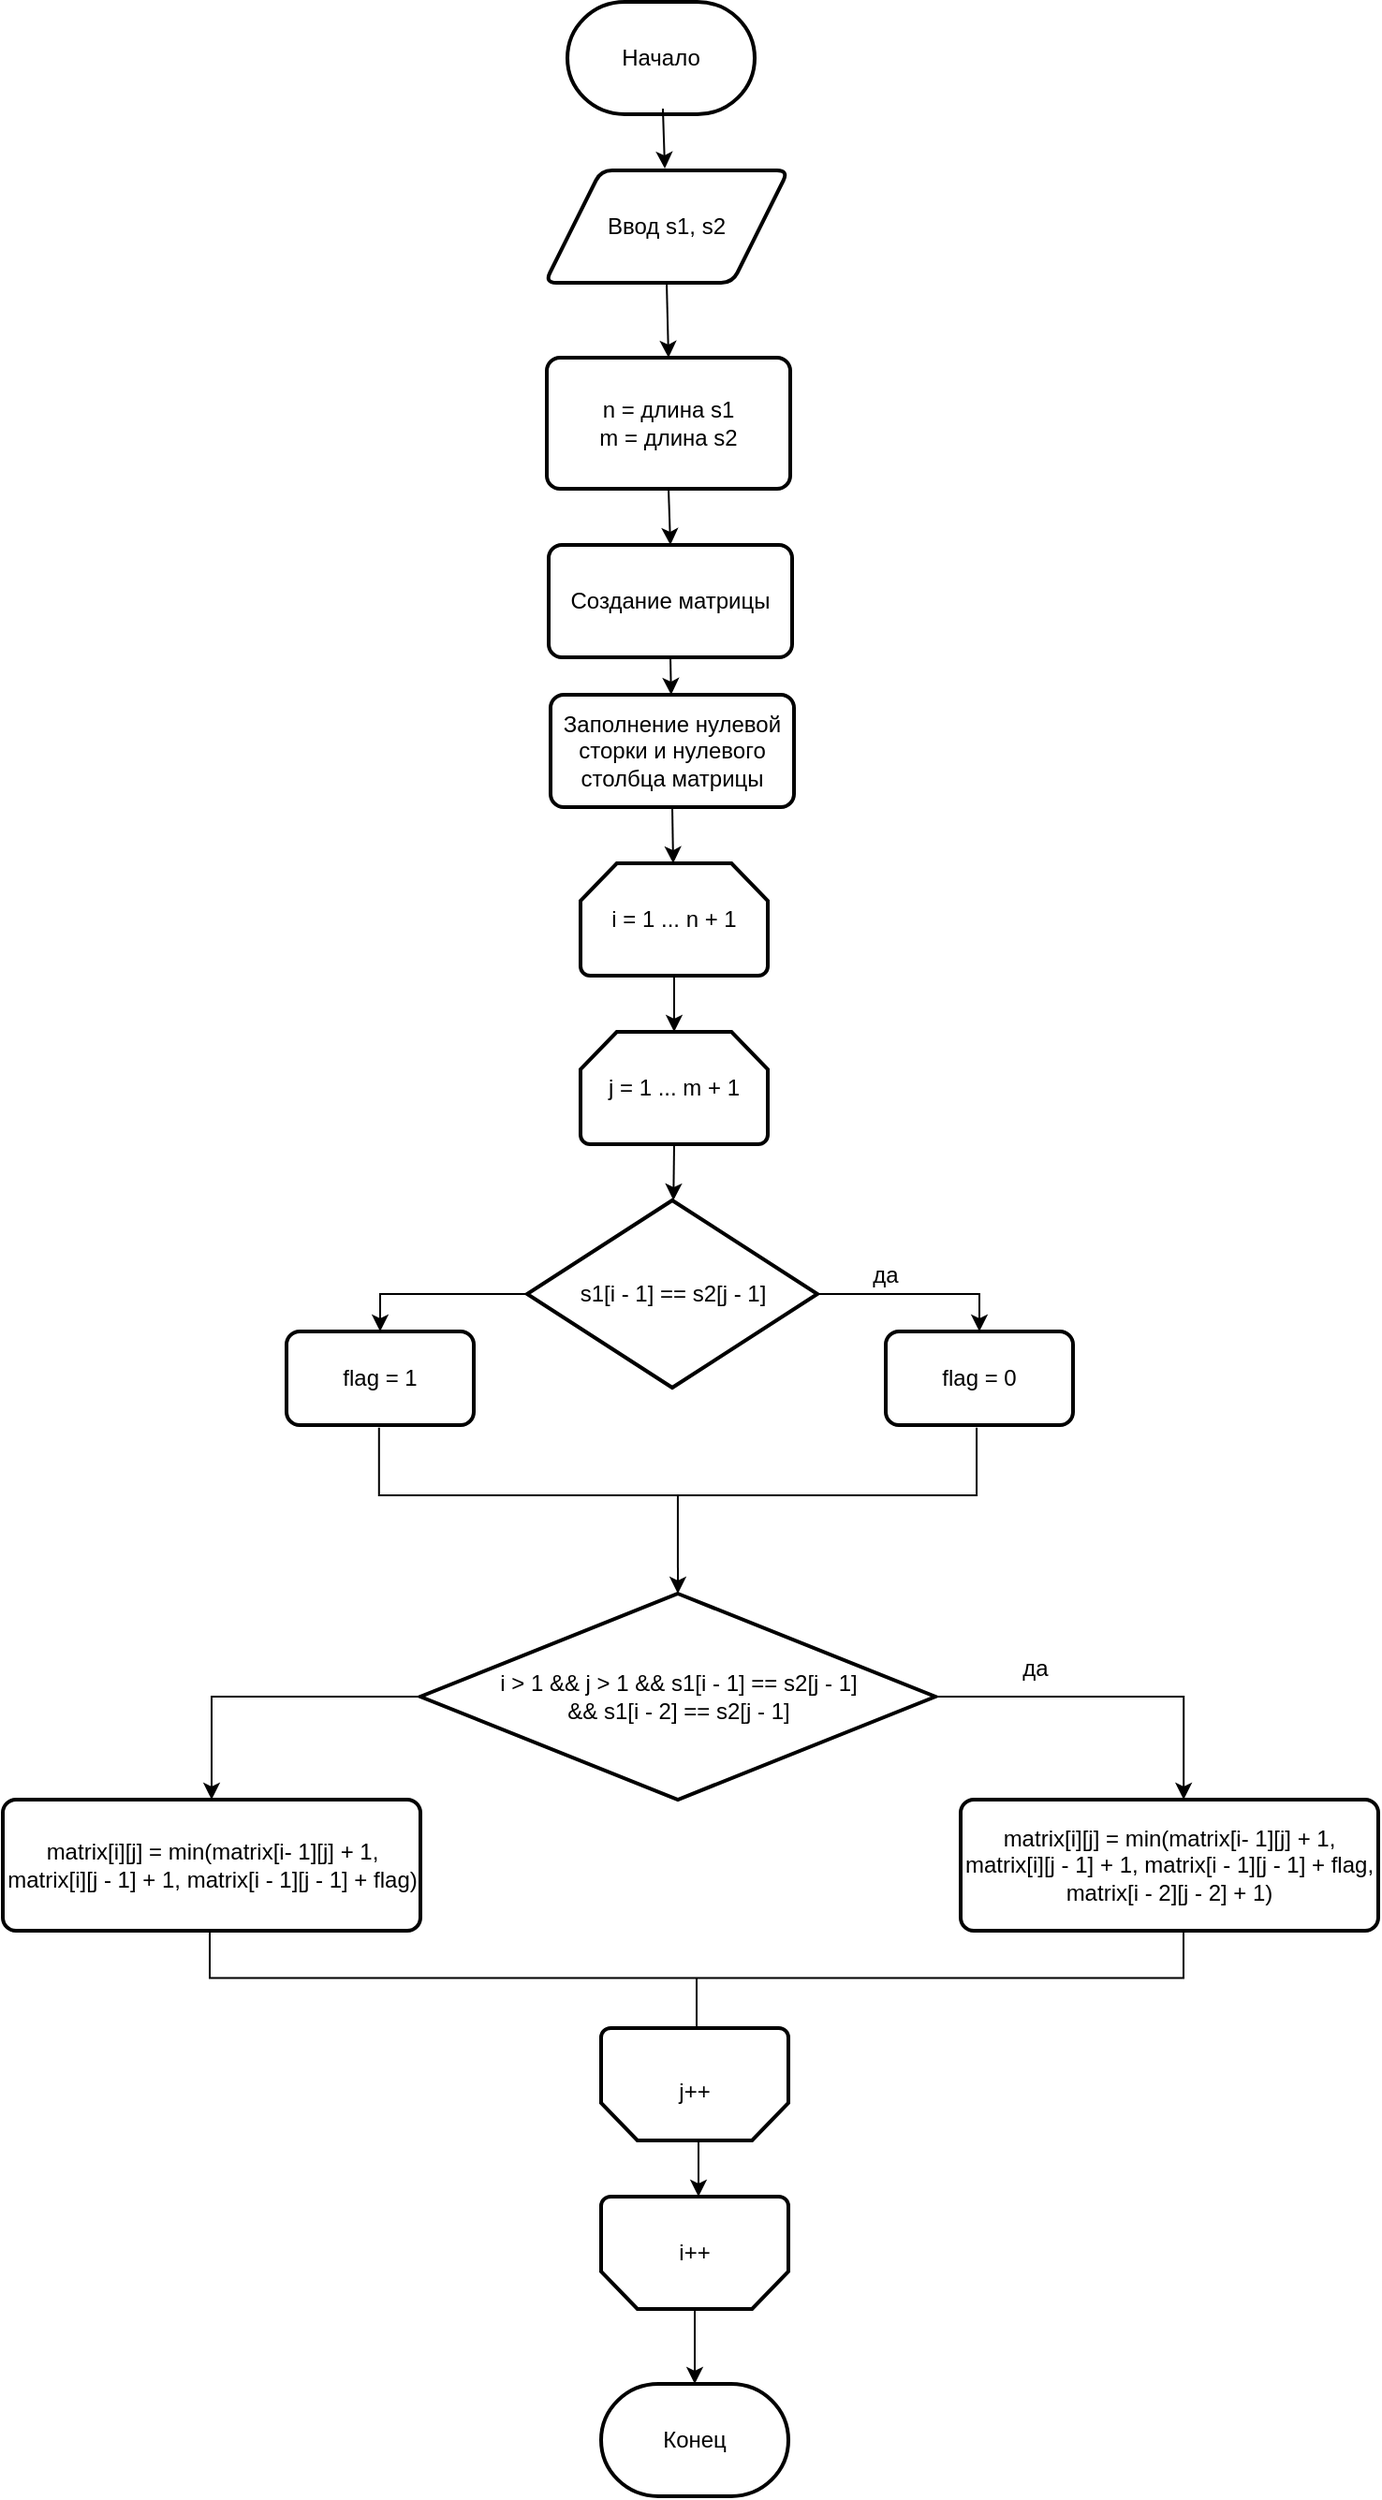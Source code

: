 <mxfile version="13.7.2" type="device"><diagram id="PbOEHsnuYlZ1fzdp9hxf" name="Page-1"><mxGraphModel dx="2445" dy="757" grid="1" gridSize="10" guides="1" tooltips="1" connect="1" arrows="1" fold="1" page="1" pageScale="1" pageWidth="850" pageHeight="1100" math="0" shadow="0"><root><mxCell id="0"/><mxCell id="1" parent="0"/><mxCell id="QlhCBS2tbB2hpfsNWzaI-2" value="Начало" style="strokeWidth=2;html=1;shape=mxgraph.flowchart.terminator;whiteSpace=wrap;" parent="1" vertex="1"><mxGeometry x="240" y="20" width="100" height="60" as="geometry"/></mxCell><mxCell id="QlhCBS2tbB2hpfsNWzaI-3" value="Ввод s1, s2" style="shape=parallelogram;html=1;strokeWidth=2;perimeter=parallelogramPerimeter;whiteSpace=wrap;rounded=1;arcSize=12;size=0.23;" parent="1" vertex="1"><mxGeometry x="228" y="110" width="130" height="60" as="geometry"/></mxCell><mxCell id="QlhCBS2tbB2hpfsNWzaI-5" value="" style="endArrow=classic;html=1;entryX=0.554;entryY=0.033;entryDx=0;entryDy=0;entryPerimeter=0;" parent="1" edge="1"><mxGeometry width="50" height="50" relative="1" as="geometry"><mxPoint x="290.978" y="77" as="sourcePoint"/><mxPoint x="292.02" y="108.98" as="targetPoint"/></mxGeometry></mxCell><mxCell id="QlhCBS2tbB2hpfsNWzaI-7" value="n = длина s1&lt;br&gt;m = длина s2" style="rounded=1;whiteSpace=wrap;html=1;absoluteArcSize=1;arcSize=14;strokeWidth=2;" parent="1" vertex="1"><mxGeometry x="229" y="210" width="130" height="70" as="geometry"/></mxCell><mxCell id="QlhCBS2tbB2hpfsNWzaI-8" value="" style="endArrow=classic;html=1;exitX=0.5;exitY=1;exitDx=0;exitDy=0;entryX=0.5;entryY=0;entryDx=0;entryDy=0;" parent="1" source="QlhCBS2tbB2hpfsNWzaI-3" target="QlhCBS2tbB2hpfsNWzaI-7" edge="1"><mxGeometry width="50" height="50" relative="1" as="geometry"><mxPoint x="280" y="420" as="sourcePoint"/><mxPoint x="330" y="370" as="targetPoint"/></mxGeometry></mxCell><mxCell id="QlhCBS2tbB2hpfsNWzaI-9" value="Создание матрицы" style="rounded=1;whiteSpace=wrap;html=1;absoluteArcSize=1;arcSize=14;strokeWidth=2;" parent="1" vertex="1"><mxGeometry x="230" y="310" width="130" height="60" as="geometry"/></mxCell><mxCell id="QlhCBS2tbB2hpfsNWzaI-10" value="" style="endArrow=classic;html=1;exitX=0.5;exitY=1;exitDx=0;exitDy=0;entryX=0.5;entryY=0;entryDx=0;entryDy=0;" parent="1" source="QlhCBS2tbB2hpfsNWzaI-7" target="QlhCBS2tbB2hpfsNWzaI-9" edge="1"><mxGeometry width="50" height="50" relative="1" as="geometry"><mxPoint x="280" y="420" as="sourcePoint"/><mxPoint x="330" y="370" as="targetPoint"/></mxGeometry></mxCell><mxCell id="QlhCBS2tbB2hpfsNWzaI-11" value="i = 1 ... n + 1" style="strokeWidth=2;html=1;shape=mxgraph.flowchart.loop_limit;whiteSpace=wrap;" parent="1" vertex="1"><mxGeometry x="247" y="480" width="100" height="60" as="geometry"/></mxCell><mxCell id="QlhCBS2tbB2hpfsNWzaI-12" value="j = 1 ... m + 1" style="strokeWidth=2;html=1;shape=mxgraph.flowchart.loop_limit;whiteSpace=wrap;" parent="1" vertex="1"><mxGeometry x="247" y="570" width="100" height="60" as="geometry"/></mxCell><mxCell id="QlhCBS2tbB2hpfsNWzaI-13" value="" style="endArrow=classic;html=1;exitX=0.5;exitY=1;exitDx=0;exitDy=0;" parent="1" source="QlhCBS2tbB2hpfsNWzaI-9" target="QlhCBS2tbB2hpfsNWzaI-17" edge="1"><mxGeometry width="50" height="50" relative="1" as="geometry"><mxPoint x="280" y="540" as="sourcePoint"/><mxPoint x="330" y="490" as="targetPoint"/></mxGeometry></mxCell><mxCell id="QlhCBS2tbB2hpfsNWzaI-14" value="" style="endArrow=classic;html=1;exitX=0.5;exitY=1;exitDx=0;exitDy=0;exitPerimeter=0;entryX=0.5;entryY=0;entryDx=0;entryDy=0;entryPerimeter=0;" parent="1" source="QlhCBS2tbB2hpfsNWzaI-11" target="QlhCBS2tbB2hpfsNWzaI-12" edge="1"><mxGeometry width="50" height="50" relative="1" as="geometry"><mxPoint x="283" y="610" as="sourcePoint"/><mxPoint x="333" y="560" as="targetPoint"/></mxGeometry></mxCell><mxCell id="3fJr_1QyqetIEs8Sb-gw-1" style="edgeStyle=orthogonalEdgeStyle;rounded=0;orthogonalLoop=1;jettySize=auto;html=1;exitX=0;exitY=0.5;exitDx=0;exitDy=0;exitPerimeter=0;entryX=0.5;entryY=0;entryDx=0;entryDy=0;" parent="1" source="QlhCBS2tbB2hpfsNWzaI-16" target="QlhCBS2tbB2hpfsNWzaI-21" edge="1"><mxGeometry relative="1" as="geometry"/></mxCell><mxCell id="3fJr_1QyqetIEs8Sb-gw-4" style="edgeStyle=orthogonalEdgeStyle;rounded=0;orthogonalLoop=1;jettySize=auto;html=1;exitX=1;exitY=0.5;exitDx=0;exitDy=0;exitPerimeter=0;entryX=0.5;entryY=0;entryDx=0;entryDy=0;" parent="1" source="QlhCBS2tbB2hpfsNWzaI-16" target="QlhCBS2tbB2hpfsNWzaI-20" edge="1"><mxGeometry relative="1" as="geometry"/></mxCell><mxCell id="QlhCBS2tbB2hpfsNWzaI-16" value="s1[i - 1] == s2[j - 1]" style="strokeWidth=2;html=1;shape=mxgraph.flowchart.decision;whiteSpace=wrap;" parent="1" vertex="1"><mxGeometry x="218.5" y="660" width="155" height="100" as="geometry"/></mxCell><mxCell id="QlhCBS2tbB2hpfsNWzaI-17" value="Заполнение нулевой сторки и нулевого столбца матрицы" style="rounded=1;whiteSpace=wrap;html=1;absoluteArcSize=1;arcSize=14;strokeWidth=2;" parent="1" vertex="1"><mxGeometry x="231" y="390" width="130" height="60" as="geometry"/></mxCell><mxCell id="QlhCBS2tbB2hpfsNWzaI-18" value="" style="endArrow=classic;html=1;exitX=0.5;exitY=1;exitDx=0;exitDy=0;" parent="1" source="QlhCBS2tbB2hpfsNWzaI-17" target="QlhCBS2tbB2hpfsNWzaI-11" edge="1"><mxGeometry width="50" height="50" relative="1" as="geometry"><mxPoint x="270" y="650" as="sourcePoint"/><mxPoint x="320" y="600" as="targetPoint"/></mxGeometry></mxCell><mxCell id="QlhCBS2tbB2hpfsNWzaI-19" value="" style="endArrow=classic;html=1;exitX=0.5;exitY=1;exitDx=0;exitDy=0;exitPerimeter=0;" parent="1" source="QlhCBS2tbB2hpfsNWzaI-12" target="QlhCBS2tbB2hpfsNWzaI-16" edge="1"><mxGeometry width="50" height="50" relative="1" as="geometry"><mxPoint x="270" y="650" as="sourcePoint"/><mxPoint x="320" y="600" as="targetPoint"/></mxGeometry></mxCell><mxCell id="QlhCBS2tbB2hpfsNWzaI-20" value="flag = 0" style="rounded=1;whiteSpace=wrap;html=1;absoluteArcSize=1;arcSize=14;strokeWidth=2;" parent="1" vertex="1"><mxGeometry x="410" y="730" width="100" height="50" as="geometry"/></mxCell><mxCell id="QlhCBS2tbB2hpfsNWzaI-21" value="flag = 1" style="rounded=1;whiteSpace=wrap;html=1;absoluteArcSize=1;arcSize=14;strokeWidth=2;" parent="1" vertex="1"><mxGeometry x="90" y="730" width="100" height="50" as="geometry"/></mxCell><mxCell id="QlhCBS2tbB2hpfsNWzaI-24" value="matrix[i][j] = min(matrix[i- 1][j] + 1, matrix[i][j - 1] + 1, matrix[i - 1][j - 1] + flag)" style="rounded=1;whiteSpace=wrap;html=1;absoluteArcSize=1;arcSize=14;strokeWidth=2;" parent="1" vertex="1"><mxGeometry x="-61.5" y="980" width="223" height="70" as="geometry"/></mxCell><mxCell id="QlhCBS2tbB2hpfsNWzaI-28" value="" style="strokeWidth=2;html=1;shape=mxgraph.flowchart.loop_limit;whiteSpace=wrap;rotation=-180;" parent="1" vertex="1"><mxGeometry x="258" y="1102" width="100" height="60" as="geometry"/></mxCell><mxCell id="QlhCBS2tbB2hpfsNWzaI-33" value="j++" style="text;html=1;strokeColor=none;fillColor=none;align=center;verticalAlign=middle;whiteSpace=wrap;rounded=0;" parent="1" vertex="1"><mxGeometry x="288" y="1126" width="40" height="20" as="geometry"/></mxCell><mxCell id="QlhCBS2tbB2hpfsNWzaI-35" value="" style="strokeWidth=2;html=1;shape=mxgraph.flowchart.loop_limit;whiteSpace=wrap;rotation=-180;" parent="1" vertex="1"><mxGeometry x="258" y="1192" width="100" height="60" as="geometry"/></mxCell><mxCell id="QlhCBS2tbB2hpfsNWzaI-36" value="i++" style="text;html=1;strokeColor=none;fillColor=none;align=center;verticalAlign=middle;whiteSpace=wrap;rounded=0;" parent="1" vertex="1"><mxGeometry x="288" y="1212" width="40" height="20" as="geometry"/></mxCell><mxCell id="QlhCBS2tbB2hpfsNWzaI-37" value="" style="endArrow=classic;html=1;" parent="1" edge="1"><mxGeometry width="50" height="50" relative="1" as="geometry"><mxPoint x="310" y="1162" as="sourcePoint"/><mxPoint x="310" y="1192" as="targetPoint"/></mxGeometry></mxCell><mxCell id="QlhCBS2tbB2hpfsNWzaI-38" value="Конец" style="strokeWidth=2;html=1;shape=mxgraph.flowchart.terminator;whiteSpace=wrap;" parent="1" vertex="1"><mxGeometry x="258" y="1292" width="100" height="60" as="geometry"/></mxCell><mxCell id="QlhCBS2tbB2hpfsNWzaI-39" value="" style="endArrow=classic;html=1;entryX=0.5;entryY=0;entryDx=0;entryDy=0;entryPerimeter=0;exitX=0.5;exitY=0;exitDx=0;exitDy=0;exitPerimeter=0;" parent="1" source="QlhCBS2tbB2hpfsNWzaI-35" target="QlhCBS2tbB2hpfsNWzaI-38" edge="1"><mxGeometry width="50" height="50" relative="1" as="geometry"><mxPoint x="191" y="1332" as="sourcePoint"/><mxPoint x="241" y="1282" as="targetPoint"/></mxGeometry></mxCell><mxCell id="JfvI5KN8VqzM_3j3FBVi-5" style="edgeStyle=orthogonalEdgeStyle;rounded=0;orthogonalLoop=1;jettySize=auto;html=1;exitX=0;exitY=0.5;exitDx=0;exitDy=0;exitPerimeter=0;entryX=0.5;entryY=0;entryDx=0;entryDy=0;entryPerimeter=0;" edge="1" parent="1" source="JfvI5KN8VqzM_3j3FBVi-1" target="JfvI5KN8VqzM_3j3FBVi-4"><mxGeometry relative="1" as="geometry"/></mxCell><mxCell id="JfvI5KN8VqzM_3j3FBVi-1" value="" style="strokeWidth=1;html=1;shape=mxgraph.flowchart.annotation_1;align=left;pointerEvents=1;rotation=-90;" vertex="1" parent="1"><mxGeometry x="280.93" y="639.87" width="36.07" height="319.13" as="geometry"/></mxCell><mxCell id="JfvI5KN8VqzM_3j3FBVi-7" style="edgeStyle=orthogonalEdgeStyle;rounded=0;orthogonalLoop=1;jettySize=auto;html=1;exitX=1;exitY=0.5;exitDx=0;exitDy=0;exitPerimeter=0;entryX=0.534;entryY=0;entryDx=0;entryDy=0;entryPerimeter=0;" edge="1" parent="1" source="JfvI5KN8VqzM_3j3FBVi-4" target="JfvI5KN8VqzM_3j3FBVi-6"><mxGeometry relative="1" as="geometry"/></mxCell><mxCell id="JfvI5KN8VqzM_3j3FBVi-10" style="edgeStyle=orthogonalEdgeStyle;rounded=0;orthogonalLoop=1;jettySize=auto;html=1;exitX=0;exitY=0.5;exitDx=0;exitDy=0;exitPerimeter=0;" edge="1" parent="1" source="JfvI5KN8VqzM_3j3FBVi-4" target="QlhCBS2tbB2hpfsNWzaI-24"><mxGeometry relative="1" as="geometry"/></mxCell><mxCell id="JfvI5KN8VqzM_3j3FBVi-4" value="i &amp;gt; 1 &amp;amp;&amp;amp; j &amp;gt; 1 &amp;amp;&amp;amp; s1[i - 1] == s2[j - 1] &lt;br&gt;&amp;amp;&amp;amp; s1[i - 2] == s2[j - 1]" style="strokeWidth=2;html=1;shape=mxgraph.flowchart.decision;whiteSpace=wrap;" vertex="1" parent="1"><mxGeometry x="161.5" y="870" width="275" height="110" as="geometry"/></mxCell><mxCell id="JfvI5KN8VqzM_3j3FBVi-6" value="matrix[i][j] = min(matrix[i- 1][j] + 1, matrix[i][j - 1] + 1, matrix[i - 1][j - 1] + flag, matrix[i - 2][j - 2] + 1)" style="rounded=1;whiteSpace=wrap;html=1;absoluteArcSize=1;arcSize=14;strokeWidth=2;" vertex="1" parent="1"><mxGeometry x="450" y="980" width="223" height="70" as="geometry"/></mxCell><mxCell id="JfvI5KN8VqzM_3j3FBVi-8" value="да" style="text;html=1;strokeColor=none;fillColor=none;align=center;verticalAlign=middle;whiteSpace=wrap;rounded=0;" vertex="1" parent="1"><mxGeometry x="390" y="690" width="40" height="20" as="geometry"/></mxCell><mxCell id="JfvI5KN8VqzM_3j3FBVi-9" value="да" style="text;html=1;strokeColor=none;fillColor=none;align=center;verticalAlign=middle;whiteSpace=wrap;rounded=0;" vertex="1" parent="1"><mxGeometry x="470" y="900" width="40" height="20" as="geometry"/></mxCell><mxCell id="JfvI5KN8VqzM_3j3FBVi-11" value="" style="strokeWidth=1;html=1;shape=mxgraph.flowchart.annotation_2;align=left;labelPosition=right;pointerEvents=1;rotation=-90;" vertex="1" parent="1"><mxGeometry x="282.75" y="815.25" width="52.5" height="520" as="geometry"/></mxCell></root></mxGraphModel></diagram></mxfile>